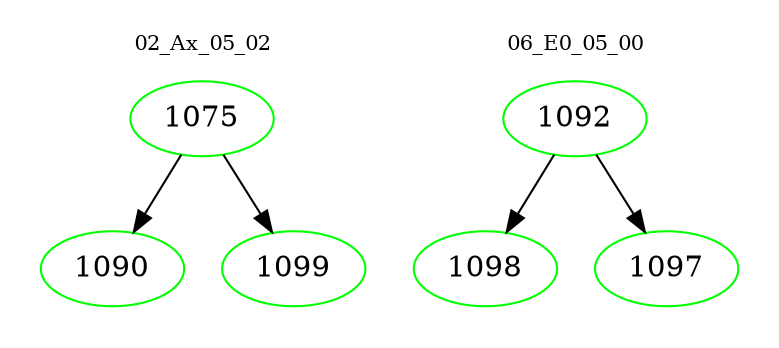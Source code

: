 digraph{
subgraph cluster_0 {
color = white
label = "02_Ax_05_02";
fontsize=10;
T0_1075 [label="1075", color="green"]
T0_1075 -> T0_1090 [color="black"]
T0_1090 [label="1090", color="green"]
T0_1075 -> T0_1099 [color="black"]
T0_1099 [label="1099", color="green"]
}
subgraph cluster_1 {
color = white
label = "06_E0_05_00";
fontsize=10;
T1_1092 [label="1092", color="green"]
T1_1092 -> T1_1098 [color="black"]
T1_1098 [label="1098", color="green"]
T1_1092 -> T1_1097 [color="black"]
T1_1097 [label="1097", color="green"]
}
}
